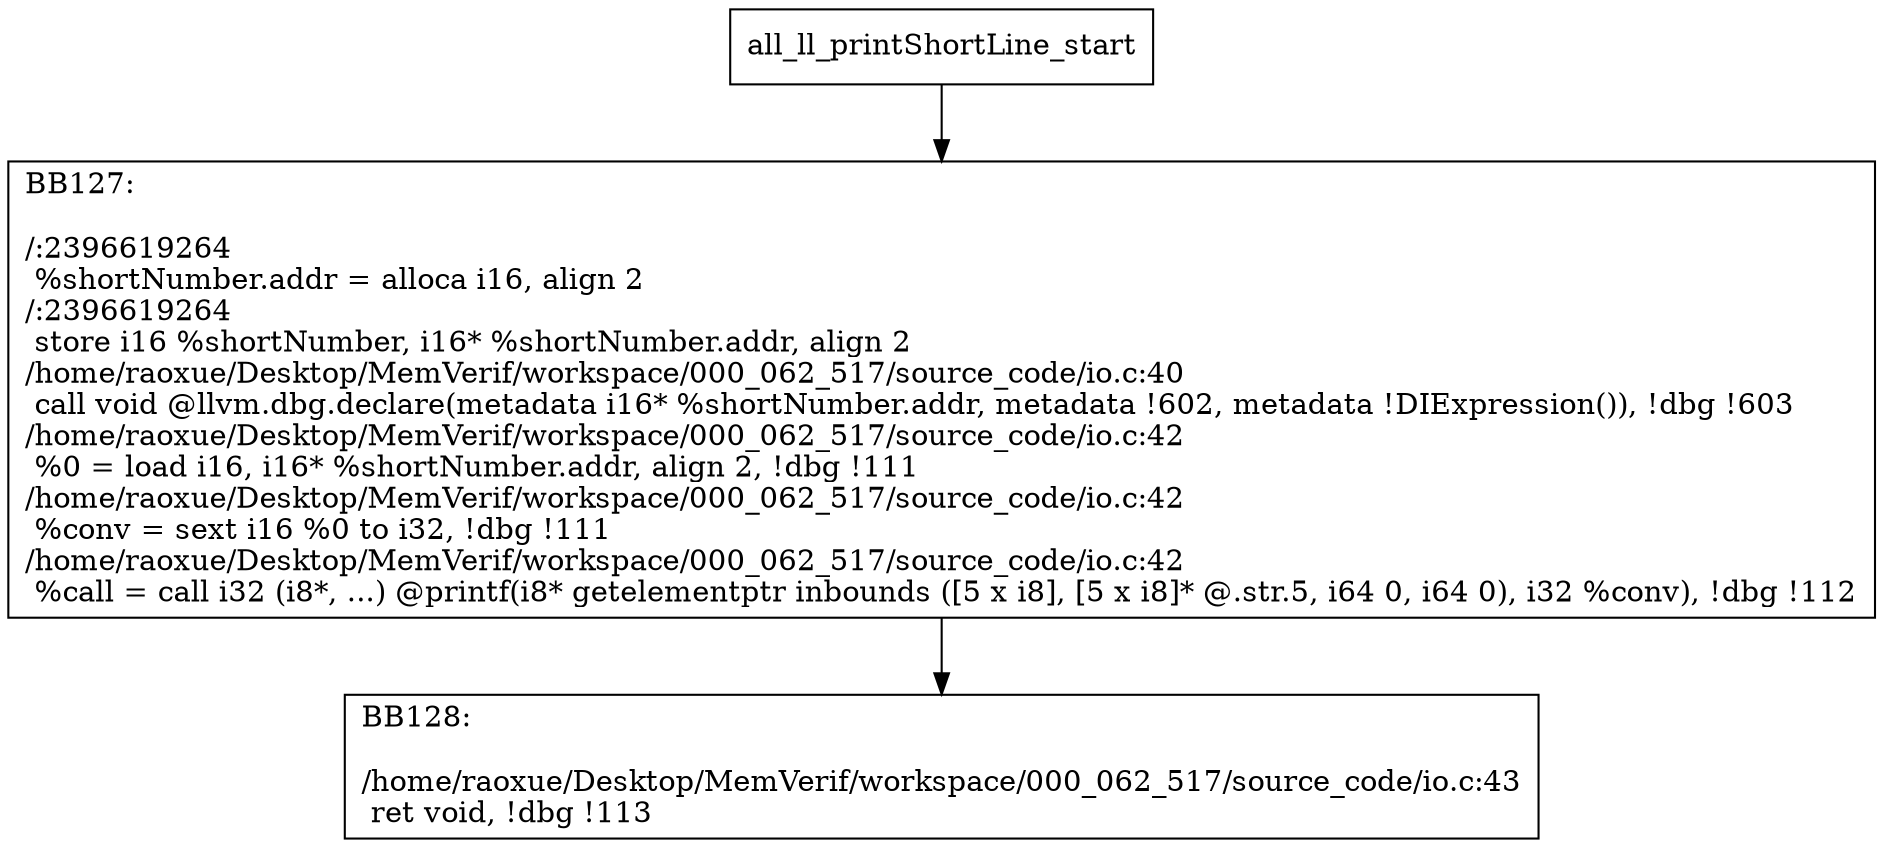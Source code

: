 digraph "CFG for'all_ll_printShortLine' function" {
	BBall_ll_printShortLine_start[shape=record,label="{all_ll_printShortLine_start}"];
	BBall_ll_printShortLine_start-> all_ll_printShortLineBB127;
	all_ll_printShortLineBB127 [shape=record, label="{BB127:\l\l/:2396619264\l
  %shortNumber.addr = alloca i16, align 2\l
/:2396619264\l
  store i16 %shortNumber, i16* %shortNumber.addr, align 2\l
/home/raoxue/Desktop/MemVerif/workspace/000_062_517/source_code/io.c:40\l
  call void @llvm.dbg.declare(metadata i16* %shortNumber.addr, metadata !602, metadata !DIExpression()), !dbg !603\l
/home/raoxue/Desktop/MemVerif/workspace/000_062_517/source_code/io.c:42\l
  %0 = load i16, i16* %shortNumber.addr, align 2, !dbg !111\l
/home/raoxue/Desktop/MemVerif/workspace/000_062_517/source_code/io.c:42\l
  %conv = sext i16 %0 to i32, !dbg !111\l
/home/raoxue/Desktop/MemVerif/workspace/000_062_517/source_code/io.c:42\l
  %call = call i32 (i8*, ...) @printf(i8* getelementptr inbounds ([5 x i8], [5 x i8]* @.str.5, i64 0, i64 0), i32 %conv), !dbg !112\l
}"];
	all_ll_printShortLineBB127-> all_ll_printShortLineBB128;
	all_ll_printShortLineBB128 [shape=record, label="{BB128:\l\l/home/raoxue/Desktop/MemVerif/workspace/000_062_517/source_code/io.c:43\l
  ret void, !dbg !113\l
}"];
}

